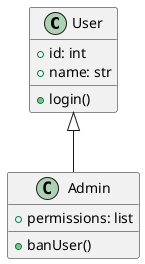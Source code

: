 @startuml
class User {
  +id: int
  +name: str
  +login()
}

class Admin {
  +permissions: list
  +banUser()
}

User <|-- Admin
@enduml
